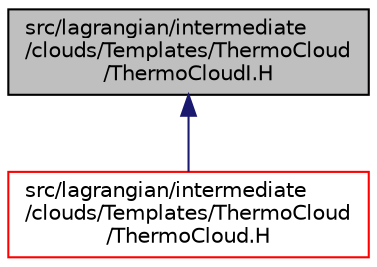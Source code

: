 digraph "src/lagrangian/intermediate/clouds/Templates/ThermoCloud/ThermoCloudI.H"
{
  bgcolor="transparent";
  edge [fontname="Helvetica",fontsize="10",labelfontname="Helvetica",labelfontsize="10"];
  node [fontname="Helvetica",fontsize="10",shape=record];
  Node1 [label="src/lagrangian/intermediate\l/clouds/Templates/ThermoCloud\l/ThermoCloudI.H",height=0.2,width=0.4,color="black", fillcolor="grey75", style="filled", fontcolor="black"];
  Node1 -> Node2 [dir="back",color="midnightblue",fontsize="10",style="solid",fontname="Helvetica"];
  Node2 [label="src/lagrangian/intermediate\l/clouds/Templates/ThermoCloud\l/ThermoCloud.H",height=0.2,width=0.4,color="red",URL="$a06637.html"];
}
